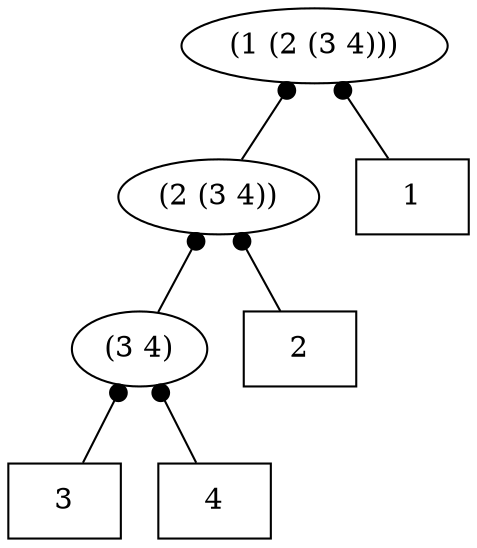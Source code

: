 // graphviz file for ex 2.24
// Usage : dot -Tpng -o ex-2-2-okie2.png ex-2-2-okie.gv 
/*
digraph g {
graph [rankdir = "LR"];
node [fontsize = "14" shape = "record"];
edge [];
list1 [label = "((1 2) 3 4)" shape = "ellipse"];
list2 [label = "(3 4)" shape = "ellipse"];
list3 [label = "(1 2)" shape = "ellipse"];
node1 [label = "<f0> | <f1> " shape = "record"];
node2 [label = "<f0> | <f1> " shape = "record"];
node3 [label = "<f0> | <f1> " shape = "record"];
node4 [label = "<f0> | <f1> " shape = "record"];
node5 [label = "<f0> | <f1> " shape = "record"];
node6 [label = "1" shape = "record"];
node7 [label = "2" shape = "record"];
node8 [label = "3" shape = "record"];
node9 [label = "4" shape = "record"];

list1 -> node1;
node1:f0 -> node4:f0;
node1:f1 -> node2:f0;
list2 -> node2;
node2:f0 -> node8;
node2:f1 -> node3;
node3:f0 -> node9;
list3 -> node4;
node4:f0 -> node6;
node4:f1 -> node5;
node5:f0 -> node7;
}
*/
/*
digraph g {
    graph [rankdir = "LR"];
    node [fontsize = "14" shape = "record"];
    edge [];
    list1 [label = "(1 (2 (3 4)))" shape = "ellipse"];
    //list2 [label = "(2 (3 4))" shape = "ellipse"];
    //list3 [label = "(3 4)" shape = "ellipse"];
    node1 [label = "<f0> | <f1> "];
    node2 [label = "<f0> | <f1> "];
    node3 [label = "<f0> | <f1> "];
    node4 [label = "<f0> | <f1> "];
    node6 [label = "1" shape = "record"];
    node7 [label = "2" shape = "record"];
    node8 [label = "3" shape = "record"];
    node9 [label = "4" shape = "record"];
    
    list1 -> node1 [arrowhead="dot"];
    node1:f0 -> node6;
    node1:f1 -> node2;
    //list2 -> node2:f1  [arrowhead="dot"];
    node2:f0 -> node7;
    node2:f1 -> node3;
    //list3 -> node3:f1  [arrowhead="dot"];
    node3:f0 -> node8;
    node3:f1 -> node4;
    //list4 -> node4;
    node4:f0 -> node9;
}
*/

digraph g {
//  graph [rankdir = "LR"];
  node [fontsize = "14" shape = "ellipse"];
  edge [arrowtail="dot" dir="back"];
  list1 [label = "(1 (2 (3 4)))" shape = "ellipse"];
  list2 [label = "(2 (3 4))" shape = "ellipse"];
  list3 [label = "(3 4)" shape = "ellipse"];
  node6 [label = "1" shape = "record"];
  node7 [label = "2" shape = "record"];
  node8 [label = "3" shape = "record"];
  node9 [label = "4" shape = "record"];
  
  list1 -> node6;
  list1 -> list2;
  list2 -> node7;
  list2 -> list3;
  list3 -> node8;
  list3 -> node9;
}
